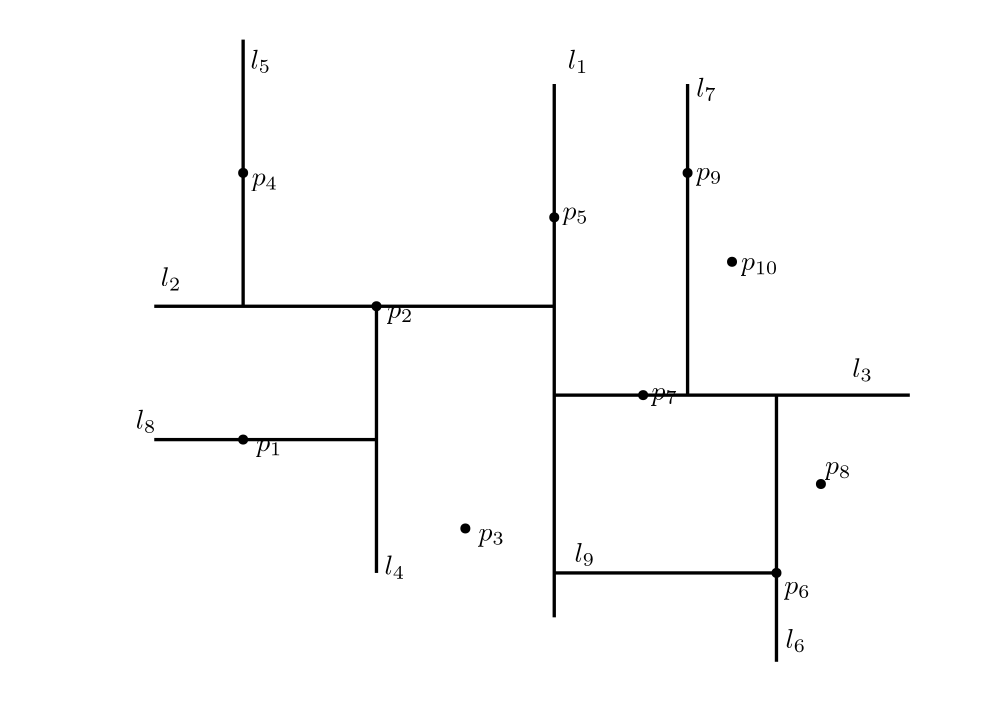 <?xml version="1.0"?>
<!DOCTYPE ipe SYSTEM "ipe.dtd">
<ipe version="70010" creator="Ipe 7.0.10">
<info created="D:20120702224646" modified="D:20120702230008"/>
<ipestyle name="basic">
<symbol name="arrow/arc(spx)">
<path stroke="sym-stroke" fill="sym-stroke" pen="sym-pen">
0 0 m
-1 0.333 l
-1 -0.333 l
h
</path>
</symbol>
<symbol name="arrow/farc(spx)">
<path stroke="sym-stroke" fill="white" pen="sym-pen">
0 0 m
-1 0.333 l
-1 -0.333 l
h
</path>
</symbol>
<symbol name="mark/circle(sx)" transformations="translations">
<path fill="sym-stroke">
0.6 0 0 0.6 0 0 e
0.4 0 0 0.4 0 0 e
</path>
</symbol>
<symbol name="mark/disk(sx)" transformations="translations">
<path fill="sym-stroke">
0.6 0 0 0.6 0 0 e
</path>
</symbol>
<symbol name="mark/fdisk(sfx)" transformations="translations">
<group>
<path fill="sym-stroke" fillrule="eofill">
0.6 0 0 0.6 0 0 e
0.4 0 0 0.4 0 0 e
</path>
<path fill="sym-fill">
0.4 0 0 0.4 0 0 e
</path>
</group>
</symbol>
<symbol name="mark/box(sx)" transformations="translations">
<path fill="sym-stroke" fillrule="eofill">
-0.6 -0.6 m
0.6 -0.6 l
0.6 0.6 l
-0.6 0.6 l
h
-0.4 -0.4 m
0.4 -0.4 l
0.4 0.4 l
-0.4 0.4 l
h
</path>
</symbol>
<symbol name="mark/square(sx)" transformations="translations">
<path fill="sym-stroke">
-0.6 -0.6 m
0.6 -0.6 l
0.6 0.6 l
-0.6 0.6 l
h
</path>
</symbol>
<symbol name="mark/fsquare(sfx)" transformations="translations">
<group>
<path fill="sym-stroke" fillrule="eofill">
-0.6 -0.6 m
0.6 -0.6 l
0.6 0.6 l
-0.6 0.6 l
h
-0.4 -0.4 m
0.4 -0.4 l
0.4 0.4 l
-0.4 0.4 l
h
</path>
<path fill="sym-fill">
-0.4 -0.4 m
0.4 -0.4 l
0.4 0.4 l
-0.4 0.4 l
h
</path>
</group>
</symbol>
<symbol name="mark/cross(sx)" transformations="translations">
<group>
<path fill="sym-stroke">
-0.43 -0.57 m
0.57 0.43 l
0.43 0.57 l
-0.57 -0.43 l
h
</path>
<path fill="sym-stroke">
-0.43 0.57 m
0.57 -0.43 l
0.43 -0.57 l
-0.57 0.43 l
h
</path>
</group>
</symbol>
<symbol name="arrow/fnormal(spx)">
<path stroke="sym-stroke" fill="white" pen="sym-pen">
0 0 m
-1 0.333 l
-1 -0.333 l
h
</path>
</symbol>
<symbol name="arrow/pointed(spx)">
<path stroke="sym-stroke" fill="sym-stroke" pen="sym-pen">
0 0 m
-1 0.333 l
-0.8 0 l
-1 -0.333 l
h
</path>
</symbol>
<symbol name="arrow/fpointed(spx)">
<path stroke="sym-stroke" fill="white" pen="sym-pen">
0 0 m
-1 0.333 l
-0.8 0 l
-1 -0.333 l
h
</path>
</symbol>
<symbol name="arrow/linear(spx)">
<path stroke="sym-stroke" pen="sym-pen">
-1 0.333 m
0 0 l
-1 -0.333 l
</path>
</symbol>
<symbol name="arrow/fdouble(spx)">
<path stroke="sym-stroke" fill="white" pen="sym-pen">
0 0 m
-1 0.333 l
-1 -0.333 l
h
-1 0 m
-2 0.333 l
-2 -0.333 l
h
</path>
</symbol>
<symbol name="arrow/double(spx)">
<path stroke="sym-stroke" fill="sym-stroke" pen="sym-pen">
0 0 m
-1 0.333 l
-1 -0.333 l
h
-1 0 m
-2 0.333 l
-2 -0.333 l
h
</path>
</symbol>
<pen name="heavier" value="0.8"/>
<pen name="fat" value="1.2"/>
<pen name="ultrafat" value="2"/>
<symbolsize name="large" value="5"/>
<symbolsize name="small" value="2"/>
<symbolsize name="tiny" value="1.1"/>
<arrowsize name="large" value="10"/>
<arrowsize name="small" value="5"/>
<arrowsize name="tiny" value="3"/>
<color name="red" value="1 0 0"/>
<color name="green" value="0 1 0"/>
<color name="blue" value="0 0 1"/>
<color name="yellow" value="1 1 0"/>
<color name="orange" value="1 0.647 0"/>
<color name="gold" value="1 0.843 0"/>
<color name="purple" value="0.627 0.125 0.941"/>
<color name="gray" value="0.745"/>
<color name="brown" value="0.647 0.165 0.165"/>
<color name="navy" value="0 0 0.502"/>
<color name="pink" value="1 0.753 0.796"/>
<color name="seagreen" value="0.18 0.545 0.341"/>
<color name="turquoise" value="0.251 0.878 0.816"/>
<color name="violet" value="0.933 0.51 0.933"/>
<color name="darkblue" value="0 0 0.545"/>
<color name="darkcyan" value="0 0.545 0.545"/>
<color name="darkgray" value="0.663"/>
<color name="darkgreen" value="0 0.392 0"/>
<color name="darkmagenta" value="0.545 0 0.545"/>
<color name="darkorange" value="1 0.549 0"/>
<color name="darkred" value="0.545 0 0"/>
<color name="lightblue" value="0.678 0.847 0.902"/>
<color name="lightcyan" value="0.878 1 1"/>
<color name="lightgray" value="0.827"/>
<color name="lightgreen" value="0.565 0.933 0.565"/>
<color name="lightyellow" value="1 1 0.878"/>
<dashstyle name="dashed" value="[4] 0"/>
<dashstyle name="dotted" value="[1 3] 0"/>
<dashstyle name="dash dotted" value="[4 2 1 2] 0"/>
<dashstyle name="dash dot dotted" value="[4 2 1 2 1 2] 0"/>
<textsize name="large" value="\large"/>
<textsize name="Large" value="\Large"/>
<textsize name="LARGE" value="\LARGE"/>
<textsize name="huge" value="\huge"/>
<textsize name="Huge" value="\Huge"/>
<textsize name="small" value="\small"/>
<textsize name="footnote" value="\footnotesize"/>
<textsize name="tiny" value="\tiny"/>
<textstyle name="center" begin="\begin{center}" end="\end{center}"/>
<textstyle name="itemize" begin="\begin{itemize}" end="\end{itemize}"/>
<textstyle name="item" begin="\begin{itemize}\item{}" end="\end{itemize}"/>
<gridsize name="4 pts" value="4"/>
<gridsize name="8 pts (~3 mm)" value="8"/>
<gridsize name="16 pts (~6 mm)" value="16"/>
<gridsize name="32 pts (~12 mm)" value="32"/>
<gridsize name="10 pts (~3.5 mm)" value="10"/>
<gridsize name="20 pts (~7 mm)" value="20"/>
<gridsize name="14 pts (~5 mm)" value="14"/>
<gridsize name="28 pts (~10 mm)" value="28"/>
<gridsize name="56 pts (~20 mm)" value="56"/>
<anglesize name="90 deg" value="90"/>
<anglesize name="60 deg" value="60"/>
<anglesize name="45 deg" value="45"/>
<anglesize name="30 deg" value="30"/>
<anglesize name="22.5 deg" value="22.5"/>
<tiling name="falling" angle="-60" step="4" width="1"/>
<tiling name="rising" angle="30" step="4" width="1"/>
</ipestyle>
<page>
<layer name="alpha"/>
<view layers="alpha" active="alpha"/>
<use layer="alpha" matrix="1 0 0 1 0.52987 14.3544" name="mark/disk(sx)" pos="111.47 609.646" size="normal" stroke="black"/>
<use matrix="1 0 0 1 -18.9701 0.25444" name="mark/disk(sx)" pos="130.97 527.746" size="normal" stroke="black"/>
<use matrix="1 0 0 1 -8.67013 4.05444" name="mark/disk(sx)" pos="168.67 571.946" size="normal" stroke="black"/>
<use matrix="1 0 0 1 -2.67013 11.1544" name="mark/disk(sx)" pos="194.67 484.846" size="normal" stroke="black"/>
<use matrix="1 0 0 1 3.32987 10.0544" name="mark/disk(sx)" pos="220.67 597.946" size="normal" stroke="black"/>
<use matrix="1 0 0 1 1.52987 0.65444" name="mark/disk(sx)" pos="254.47 543.346" size="normal" stroke="black"/>
<use matrix="1 0 0 1 -25.3701 -6.44556" name="mark/disk(sx)" pos="297.37 630.446" size="normal" stroke="black"/>
<use matrix="1 0 0 1 -30.1701 8.35444" name="mark/disk(sx)" pos="318.17 583.646" size="normal" stroke="black"/>
<use matrix="1 0 0 1 -29.7701 17.2544" name="mark/disk(sx)" pos="333.77 462.746" size="normal" stroke="black"/>
<use name="mark/disk(sx)" pos="355.87 503.046" size="normal" stroke="white"/>
<use name="mark/disk(sx)" pos="26.9701 573.246" size="normal" stroke="white"/>
<use name="mark/disk(sx)" pos="255.77 683.746" size="normal" stroke="white"/>
<use name="mark/disk(sx)" pos="383.17 512.146" size="normal" stroke="white"/>
<use name="mark/disk(sx)" pos="255.77 428.946" size="normal" stroke="white"/>
<text matrix="1 0 0 1 -6.06782 7.50341" transformations="translations" pos="121.144 611.977" stroke="black" type="label" width="9.482" height="4.297" depth="1.93" valign="baseline">$p_4$</text>
<text matrix="1 0 0 1 -2.0872 -2.97135" transformations="translations" pos="118.777 526.77" stroke="black" type="label" width="9.482" height="4.297" depth="1.93" valign="baseline">$p_1$</text>
<text matrix="1 0 0 1 -11.7306 6.56711" transformations="translations" pos="175.582 565.231" stroke="black" type="label" width="9.482" height="4.297" depth="1.93" valign="baseline">$p_2$</text>
<text matrix="1 0 0 1 -6.65243 2.10077" transformations="translations" pos="203.393 489.492" stroke="black" type="label" width="9.482" height="4.297" depth="1.93" valign="baseline">$p_3$</text>
<text matrix="1 0 0 1 -0.700256 2.34502" transformations="translations" pos="227.653 604.876" stroke="black" type="label" width="9.482" height="4.297" depth="1.93" valign="baseline">$p_5$</text>
<use matrix="1 0 0 1 -2.10859 -0.988755" name="mark/disk(sx)" pos="322.109 512.989" size="normal" stroke="black"/>
<text transformations="translations" pos="306.792 472.484" stroke="black" type="label" width="9.482" height="4.297" depth="1.93" valign="baseline">$p_6$</text>
<text matrix="1 0 0 1 -2.23037 -4.88141" transformations="translations" pos="261.276 547.131" stroke="black" type="label" width="9.482" height="4.297" depth="1.93" valign="baseline">$p_7$</text>
<text matrix="1 0 0 1 -4.41721 -4.71027" transformations="translations" pos="325.909 520.276" stroke="black" type="label" width="9.482" height="4.297" depth="1.93" valign="baseline">$p_8$</text>
<text matrix="1 0 0 1 -12.6046 -6.65243" transformations="translations" pos="287.675 628.15" stroke="black" type="label" width="9.482" height="4.297" depth="1.93" valign="baseline">$p_9$</text>
<text matrix="1 0 0 1 -11.9043 1.40051" transformations="translations" pos="303.151 587.641" stroke="black" type="label" width="13.453" height="4.297" depth="1.93" valign="baseline">$p_{10}$</text>
<path stroke="black" pen="fat">
224 656 m
224 464 l
</path>
<text transformations="translations" pos="228.894 661.466" stroke="black" type="label" width="7.442" height="6.923" depth="1.49" valign="baseline">$l_1$</text>
<path stroke="black" pen="fat">
80 576 m
224 576 l
</path>
<text matrix="1 0 0 1 2.33092 7.17747" transformations="translations" pos="80 576" stroke="black" type="label" width="7.442" height="6.923" depth="1.49" valign="baseline">$l_2$</text>
<path stroke="black" pen="fat">
224 544 m
352 544 l
</path>
<text transformations="translations" pos="331.307 550.406" stroke="black" type="label" width="7.442" height="6.923" depth="1.49" valign="baseline">$l_3$</text>
<path stroke="black" pen="fat">
160 576 m
160 480 l
</path>
<text transformations="translations" pos="162.895 479.4" stroke="black" type="label" width="7.442" height="6.923" depth="1.49" valign="baseline">$l_4$</text>
<path stroke="black" pen="fat">
112 672 m
112 656 l
112 576 l
</path>
<text transformations="translations" pos="114.648 661.466" stroke="black" type="label" width="7.442" height="6.923" depth="1.49" valign="baseline">$l_5$</text>
<path stroke="black" pen="fat">
304 544 m
304 448 l
</path>
<text transformations="translations" pos="307.288 452.965" stroke="black" type="label" width="7.442" height="6.923" depth="1.49" valign="baseline">$l_6$</text>
<path stroke="black" pen="fat">
272 656 m
272 544 l
</path>
<text transformations="translations" pos="275.111 651.389" stroke="black" type="label" width="7.442" height="6.923" depth="1.49" valign="baseline">$l_7$</text>
<path stroke="black" pen="fat">
80 528 m
160 528 l
</path>
<text matrix="1 0 0 1 -2.95858 -4.14201" transformations="translations" pos="76.2947 536.005" stroke="black" type="label" width="7.442" height="6.923" depth="1.49" valign="baseline">$l_8$</text>
<path stroke="black" pen="fat">
304 480 m
224 480 l
</path>
<text matrix="1 0 0 1 -0.591716 -4.14201" transformations="translations" pos="231.916 488.076" stroke="black" type="label" width="7.442" height="6.923" depth="1.49" valign="baseline">$l_9$</text>
</page>
</ipe>
